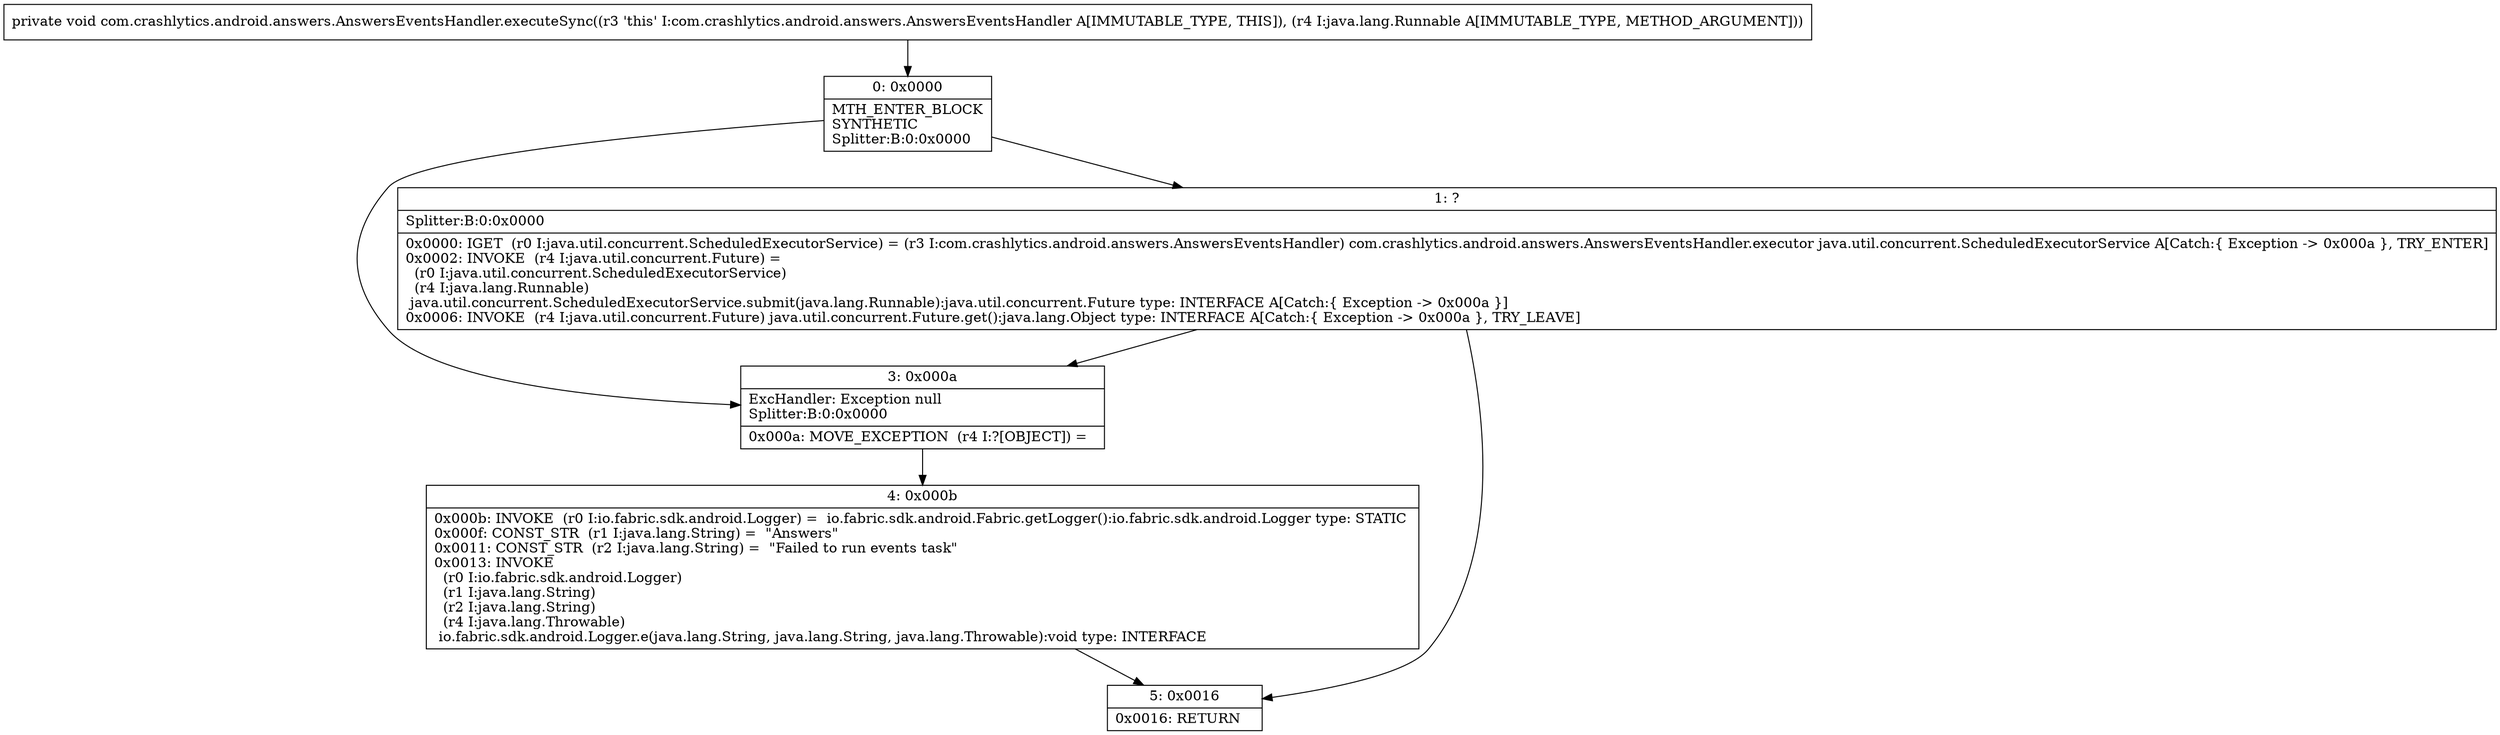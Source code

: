 digraph "CFG forcom.crashlytics.android.answers.AnswersEventsHandler.executeSync(Ljava\/lang\/Runnable;)V" {
Node_0 [shape=record,label="{0\:\ 0x0000|MTH_ENTER_BLOCK\lSYNTHETIC\lSplitter:B:0:0x0000\l}"];
Node_1 [shape=record,label="{1\:\ ?|Splitter:B:0:0x0000\l|0x0000: IGET  (r0 I:java.util.concurrent.ScheduledExecutorService) = (r3 I:com.crashlytics.android.answers.AnswersEventsHandler) com.crashlytics.android.answers.AnswersEventsHandler.executor java.util.concurrent.ScheduledExecutorService A[Catch:\{ Exception \-\> 0x000a \}, TRY_ENTER]\l0x0002: INVOKE  (r4 I:java.util.concurrent.Future) = \l  (r0 I:java.util.concurrent.ScheduledExecutorService)\l  (r4 I:java.lang.Runnable)\l java.util.concurrent.ScheduledExecutorService.submit(java.lang.Runnable):java.util.concurrent.Future type: INTERFACE A[Catch:\{ Exception \-\> 0x000a \}]\l0x0006: INVOKE  (r4 I:java.util.concurrent.Future) java.util.concurrent.Future.get():java.lang.Object type: INTERFACE A[Catch:\{ Exception \-\> 0x000a \}, TRY_LEAVE]\l}"];
Node_3 [shape=record,label="{3\:\ 0x000a|ExcHandler: Exception null\lSplitter:B:0:0x0000\l|0x000a: MOVE_EXCEPTION  (r4 I:?[OBJECT]) =  \l}"];
Node_4 [shape=record,label="{4\:\ 0x000b|0x000b: INVOKE  (r0 I:io.fabric.sdk.android.Logger) =  io.fabric.sdk.android.Fabric.getLogger():io.fabric.sdk.android.Logger type: STATIC \l0x000f: CONST_STR  (r1 I:java.lang.String) =  \"Answers\" \l0x0011: CONST_STR  (r2 I:java.lang.String) =  \"Failed to run events task\" \l0x0013: INVOKE  \l  (r0 I:io.fabric.sdk.android.Logger)\l  (r1 I:java.lang.String)\l  (r2 I:java.lang.String)\l  (r4 I:java.lang.Throwable)\l io.fabric.sdk.android.Logger.e(java.lang.String, java.lang.String, java.lang.Throwable):void type: INTERFACE \l}"];
Node_5 [shape=record,label="{5\:\ 0x0016|0x0016: RETURN   \l}"];
MethodNode[shape=record,label="{private void com.crashlytics.android.answers.AnswersEventsHandler.executeSync((r3 'this' I:com.crashlytics.android.answers.AnswersEventsHandler A[IMMUTABLE_TYPE, THIS]), (r4 I:java.lang.Runnable A[IMMUTABLE_TYPE, METHOD_ARGUMENT])) }"];
MethodNode -> Node_0;
Node_0 -> Node_1;
Node_0 -> Node_3;
Node_1 -> Node_3;
Node_1 -> Node_5;
Node_3 -> Node_4;
Node_4 -> Node_5;
}

